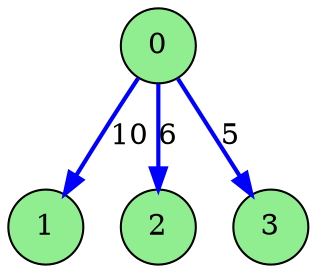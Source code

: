 digraph MST {
    node [shape=circle, style=filled, fillcolor=lightgreen];
    edge [color=blue, penwidth=2];
    0 -> 1 [label="10"];
    0 -> 2 [label="6"];
    0 -> 3 [label="5"];
}
